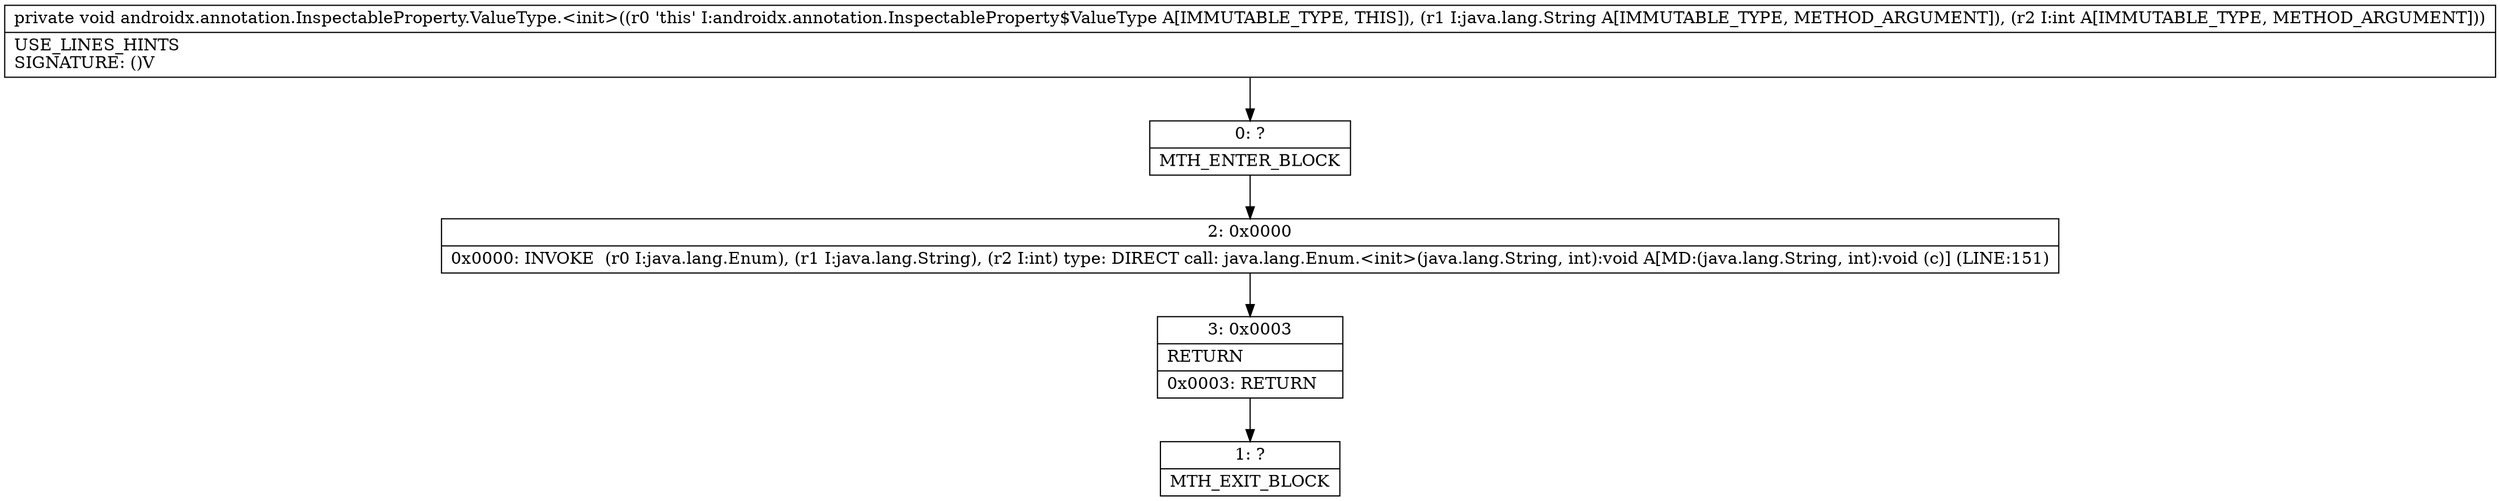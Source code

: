 digraph "CFG forandroidx.annotation.InspectableProperty.ValueType.\<init\>(Ljava\/lang\/String;I)V" {
Node_0 [shape=record,label="{0\:\ ?|MTH_ENTER_BLOCK\l}"];
Node_2 [shape=record,label="{2\:\ 0x0000|0x0000: INVOKE  (r0 I:java.lang.Enum), (r1 I:java.lang.String), (r2 I:int) type: DIRECT call: java.lang.Enum.\<init\>(java.lang.String, int):void A[MD:(java.lang.String, int):void (c)] (LINE:151)\l}"];
Node_3 [shape=record,label="{3\:\ 0x0003|RETURN\l|0x0003: RETURN   \l}"];
Node_1 [shape=record,label="{1\:\ ?|MTH_EXIT_BLOCK\l}"];
MethodNode[shape=record,label="{private void androidx.annotation.InspectableProperty.ValueType.\<init\>((r0 'this' I:androidx.annotation.InspectableProperty$ValueType A[IMMUTABLE_TYPE, THIS]), (r1 I:java.lang.String A[IMMUTABLE_TYPE, METHOD_ARGUMENT]), (r2 I:int A[IMMUTABLE_TYPE, METHOD_ARGUMENT]))  | USE_LINES_HINTS\lSIGNATURE: ()V\l}"];
MethodNode -> Node_0;Node_0 -> Node_2;
Node_2 -> Node_3;
Node_3 -> Node_1;
}

